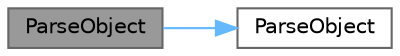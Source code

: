 digraph "ParseObject"
{
 // INTERACTIVE_SVG=YES
 // LATEX_PDF_SIZE
  bgcolor="transparent";
  edge [fontname=Helvetica,fontsize=10,labelfontname=Helvetica,labelfontsize=10];
  node [fontname=Helvetica,fontsize=10,shape=box,height=0.2,width=0.4];
  rankdir="LR";
  Node1 [id="Node000001",label="ParseObject",height=0.2,width=0.4,color="gray40", fillcolor="grey60", style="filled", fontcolor="black",tooltip="Parse a reference to an object from the input stream."];
  Node1 -> Node2 [id="edge1_Node000001_Node000002",color="steelblue1",style="solid",tooltip=" "];
  Node2 [id="Node000002",label="ParseObject",height=0.2,width=0.4,color="grey40", fillcolor="white", style="filled",URL="$d0/da9/UObjectGlobals_8h.html#a6720e30d024d59dd0b6ce196a133bf2f",tooltip="Parse a reference to an object from a text representation."];
}
